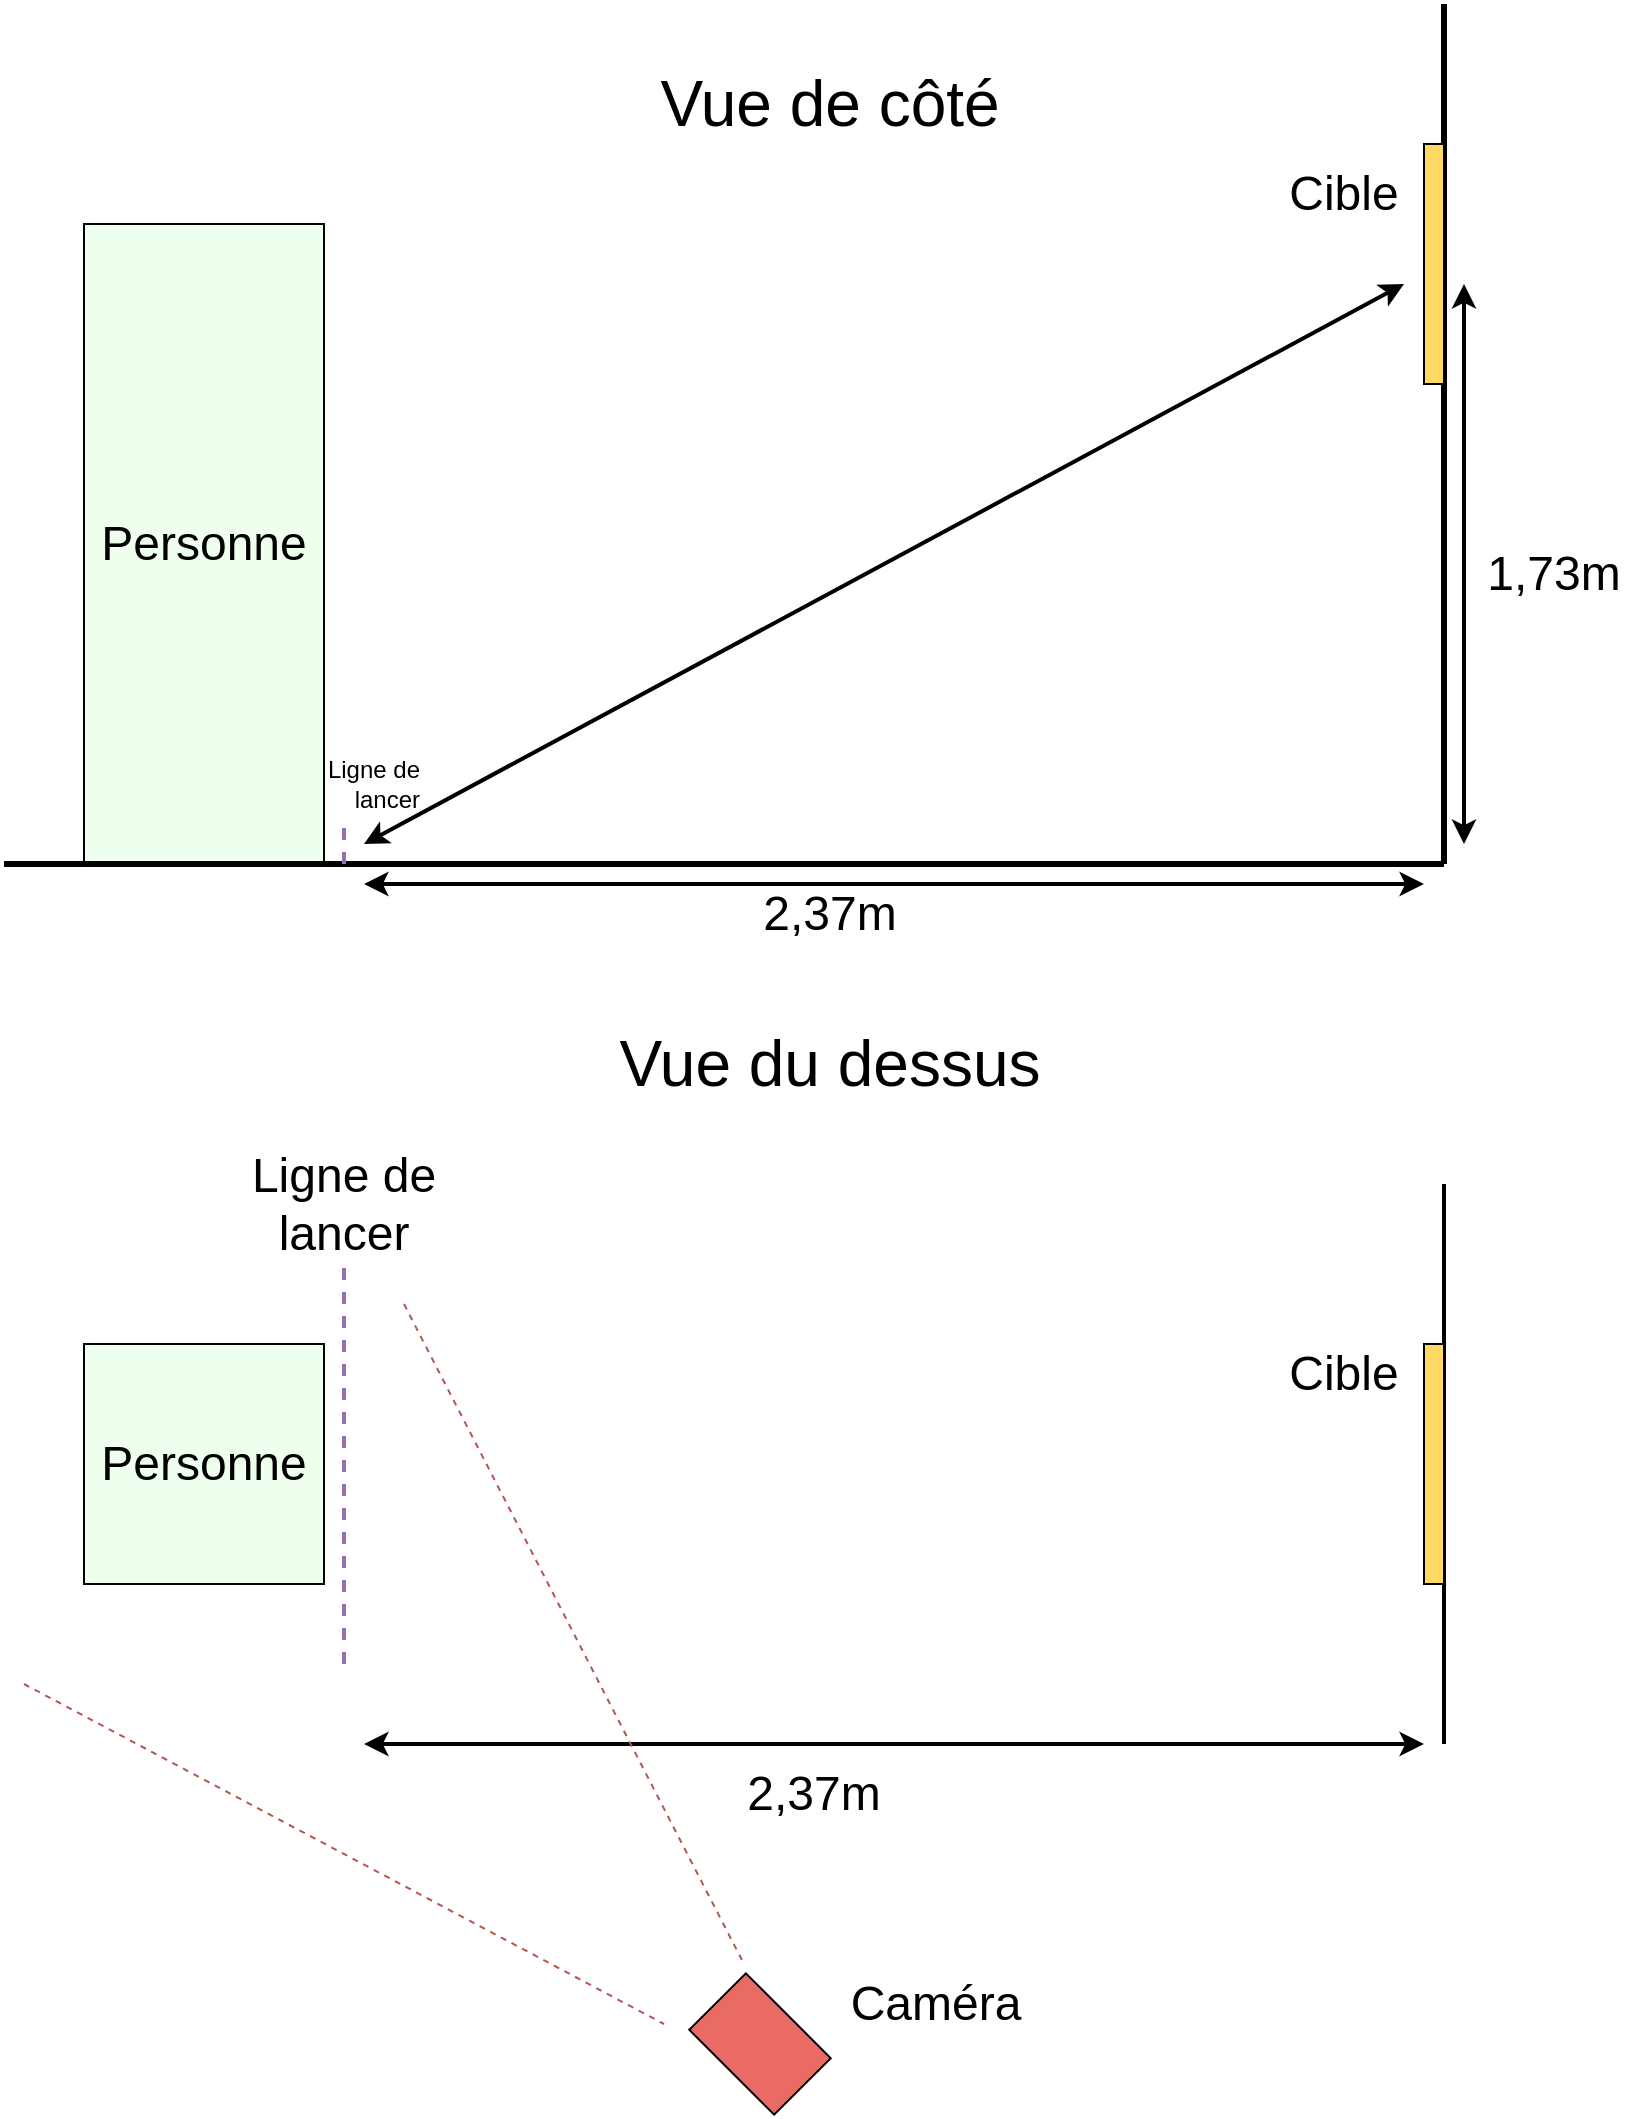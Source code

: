 <mxfile version="11.1.1" type="device"><diagram id="PuxcHMLqowZN6A6d8WzW" name="Page-1"><mxGraphModel dx="2248" dy="670" grid="1" gridSize="10" guides="1" tooltips="1" connect="1" arrows="1" fold="1" page="1" pageScale="1" pageWidth="826" pageHeight="1169" math="0" shadow="0"><root><mxCell id="0"/><mxCell id="1" parent="0"/><mxCell id="8dD_qiYGqf3CudYENtyv-1" value="&lt;font style=&quot;font-size: 24px&quot;&gt;Personne&lt;/font&gt;" style="rounded=0;whiteSpace=wrap;html=1;fillColor=#EEFFED;" vertex="1" parent="1"><mxGeometry x="40" y="120" width="120" height="320" as="geometry"/></mxCell><mxCell id="8dD_qiYGqf3CudYENtyv-4" value="" style="endArrow=none;html=1;strokeWidth=3;" edge="1" parent="1"><mxGeometry width="50" height="50" relative="1" as="geometry"><mxPoint y="440" as="sourcePoint"/><mxPoint x="720" y="440" as="targetPoint"/></mxGeometry></mxCell><mxCell id="8dD_qiYGqf3CudYENtyv-5" value="" style="endArrow=none;html=1;strokeWidth=3;" edge="1" parent="1"><mxGeometry width="50" height="50" relative="1" as="geometry"><mxPoint x="720" y="440" as="sourcePoint"/><mxPoint x="720" y="10" as="targetPoint"/></mxGeometry></mxCell><mxCell id="8dD_qiYGqf3CudYENtyv-6" value="" style="rounded=0;whiteSpace=wrap;html=1;fillColor=#FFD966;" vertex="1" parent="1"><mxGeometry x="710" y="80" width="10" height="120" as="geometry"/></mxCell><mxCell id="8dD_qiYGqf3CudYENtyv-7" value="" style="endArrow=classic;startArrow=classic;html=1;strokeWidth=2;" edge="1" parent="1"><mxGeometry width="50" height="50" relative="1" as="geometry"><mxPoint x="180" y="450" as="sourcePoint"/><mxPoint x="710" y="450" as="targetPoint"/></mxGeometry></mxCell><mxCell id="8dD_qiYGqf3CudYENtyv-8" value="" style="endArrow=classic;startArrow=classic;html=1;strokeWidth=2;" edge="1" parent="1"><mxGeometry width="50" height="50" relative="1" as="geometry"><mxPoint x="730" y="430" as="sourcePoint"/><mxPoint x="730" y="150" as="targetPoint"/></mxGeometry></mxCell><mxCell id="8dD_qiYGqf3CudYENtyv-9" value="" style="endArrow=classic;startArrow=classic;html=1;strokeWidth=2;" edge="1" parent="1"><mxGeometry width="50" height="50" relative="1" as="geometry"><mxPoint x="180" y="430" as="sourcePoint"/><mxPoint x="700" y="150" as="targetPoint"/></mxGeometry></mxCell><mxCell id="8dD_qiYGqf3CudYENtyv-11" value="&lt;font style=&quot;font-size: 24px&quot;&gt;Personne&lt;/font&gt;" style="whiteSpace=wrap;html=1;aspect=fixed;fillColor=#EEFFED;" vertex="1" parent="1"><mxGeometry x="40" y="680" width="120" height="120" as="geometry"/></mxCell><mxCell id="8dD_qiYGqf3CudYENtyv-12" value="" style="endArrow=none;html=1;strokeWidth=2;" edge="1" parent="1"><mxGeometry width="50" height="50" relative="1" as="geometry"><mxPoint x="720" y="880" as="sourcePoint"/><mxPoint x="720" y="600" as="targetPoint"/></mxGeometry></mxCell><mxCell id="8dD_qiYGqf3CudYENtyv-13" value="" style="rounded=0;whiteSpace=wrap;html=1;fillColor=#FFD966;" vertex="1" parent="1"><mxGeometry x="710" y="680" width="10" height="120" as="geometry"/></mxCell><mxCell id="8dD_qiYGqf3CudYENtyv-14" value="" style="endArrow=none;dashed=1;html=1;strokeWidth=2;fillColor=#e1d5e7;strokeColor=#9673a6;" edge="1" parent="1"><mxGeometry width="50" height="50" relative="1" as="geometry"><mxPoint x="170" y="840" as="sourcePoint"/><mxPoint x="170" y="640" as="targetPoint"/></mxGeometry></mxCell><mxCell id="8dD_qiYGqf3CudYENtyv-15" value="" style="endArrow=classic;startArrow=classic;html=1;strokeWidth=2;" edge="1" parent="1"><mxGeometry width="50" height="50" relative="1" as="geometry"><mxPoint x="180" y="880" as="sourcePoint"/><mxPoint x="710" y="880" as="targetPoint"/></mxGeometry></mxCell><mxCell id="8dD_qiYGqf3CudYENtyv-17" value="&lt;font style=&quot;font-size: 24px&quot;&gt;Cible&lt;/font&gt;" style="text;html=1;strokeColor=none;fillColor=none;align=center;verticalAlign=middle;whiteSpace=wrap;rounded=0;" vertex="1" parent="1"><mxGeometry x="640" y="90" width="60" height="30" as="geometry"/></mxCell><mxCell id="8dD_qiYGqf3CudYENtyv-18" value="&lt;font style=&quot;font-size: 24px&quot;&gt;Cible&lt;/font&gt;" style="text;html=1;strokeColor=none;fillColor=none;align=center;verticalAlign=middle;whiteSpace=wrap;rounded=0;" vertex="1" parent="1"><mxGeometry x="640" y="680" width="60" height="30" as="geometry"/></mxCell><mxCell id="8dD_qiYGqf3CudYENtyv-19" value="&lt;font style=&quot;font-size: 32px&quot;&gt;Vue du dessus&lt;/font&gt;" style="text;html=1;strokeColor=none;fillColor=none;align=center;verticalAlign=middle;whiteSpace=wrap;rounded=0;" vertex="1" parent="1"><mxGeometry x="303" y="520" width="220" height="40" as="geometry"/></mxCell><mxCell id="8dD_qiYGqf3CudYENtyv-20" value="&lt;font style=&quot;font-size: 32px&quot;&gt;Vue de côté&lt;/font&gt;" style="text;html=1;strokeColor=none;fillColor=none;align=center;verticalAlign=middle;whiteSpace=wrap;rounded=0;" vertex="1" parent="1"><mxGeometry x="303" y="40" width="220" height="40" as="geometry"/></mxCell><mxCell id="8dD_qiYGqf3CudYENtyv-21" value="&lt;font style=&quot;font-size: 24px&quot;&gt;2,37m&lt;/font&gt;" style="text;html=1;strokeColor=none;fillColor=none;align=center;verticalAlign=middle;whiteSpace=wrap;rounded=0;" vertex="1" parent="1"><mxGeometry x="378" y="450" width="70" height="30" as="geometry"/></mxCell><mxCell id="8dD_qiYGqf3CudYENtyv-22" value="&lt;font style=&quot;font-size: 24px&quot;&gt;2,37m&lt;/font&gt;" style="text;html=1;strokeColor=none;fillColor=none;align=center;verticalAlign=middle;whiteSpace=wrap;rounded=0;" vertex="1" parent="1"><mxGeometry x="370" y="890" width="70" height="30" as="geometry"/></mxCell><mxCell id="8dD_qiYGqf3CudYENtyv-23" value="&lt;font style=&quot;font-size: 24px&quot;&gt;Ligne de lancer&lt;/font&gt;" style="text;html=1;strokeColor=none;fillColor=none;align=center;verticalAlign=middle;whiteSpace=wrap;rounded=0;" vertex="1" parent="1"><mxGeometry x="120" y="570" width="100" height="80" as="geometry"/></mxCell><mxCell id="8dD_qiYGqf3CudYENtyv-25" value="&lt;font style=&quot;font-size: 24px&quot;&gt;1,73m&lt;/font&gt;" style="text;html=1;strokeColor=none;fillColor=none;align=center;verticalAlign=middle;whiteSpace=wrap;rounded=0;" vertex="1" parent="1"><mxGeometry x="740" y="280" width="70" height="30" as="geometry"/></mxCell><mxCell id="8dD_qiYGqf3CudYENtyv-26" value="" style="endArrow=none;dashed=1;html=1;strokeWidth=2;fillColor=#e1d5e7;strokeColor=#9673a6;" edge="1" parent="1"><mxGeometry width="50" height="50" relative="1" as="geometry"><mxPoint x="170" y="440" as="sourcePoint"/><mxPoint x="170" y="420" as="targetPoint"/></mxGeometry></mxCell><mxCell id="8dD_qiYGqf3CudYENtyv-28" value="&lt;font style=&quot;font-size: 12px&quot;&gt;Ligne de lancer&lt;/font&gt;" style="text;html=1;strokeColor=none;fillColor=none;align=right;verticalAlign=middle;whiteSpace=wrap;rounded=0;" vertex="1" parent="1"><mxGeometry x="160" y="380" width="50" height="40" as="geometry"/></mxCell><mxCell id="8dD_qiYGqf3CudYENtyv-30" value="" style="rounded=0;whiteSpace=wrap;html=1;fillColor=#EA6B66;align=right;rotation=-45;" vertex="1" parent="1"><mxGeometry x="358" y="1000" width="40" height="60" as="geometry"/></mxCell><mxCell id="8dD_qiYGqf3CudYENtyv-32" value="" style="endArrow=none;dashed=1;html=1;strokeWidth=1;fillColor=#f8cecc;strokeColor=#b85450;" edge="1" parent="1"><mxGeometry width="50" height="50" relative="1" as="geometry"><mxPoint x="10" y="850" as="sourcePoint"/><mxPoint x="330" y="1020" as="targetPoint"/></mxGeometry></mxCell><mxCell id="8dD_qiYGqf3CudYENtyv-33" value="" style="endArrow=none;dashed=1;html=1;strokeWidth=1;fillColor=#f8cecc;strokeColor=#b85450;" edge="1" parent="1"><mxGeometry width="50" height="50" relative="1" as="geometry"><mxPoint x="200" y="660" as="sourcePoint"/><mxPoint x="370" y="990" as="targetPoint"/></mxGeometry></mxCell><mxCell id="8dD_qiYGqf3CudYENtyv-34" value="&lt;font style=&quot;font-size: 24px&quot;&gt;Caméra&lt;/font&gt;" style="text;html=1;strokeColor=none;fillColor=none;align=center;verticalAlign=middle;whiteSpace=wrap;rounded=0;" vertex="1" parent="1"><mxGeometry x="420" y="990" width="92" height="40" as="geometry"/></mxCell></root></mxGraphModel></diagram></mxfile>